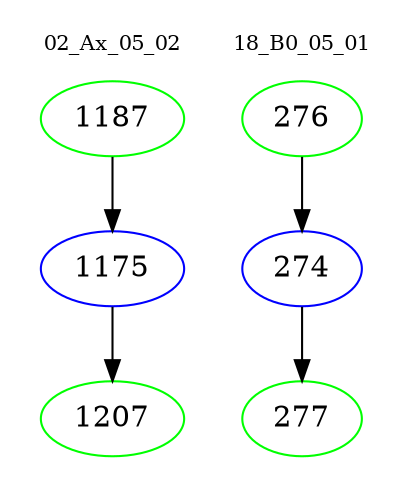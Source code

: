 digraph{
subgraph cluster_0 {
color = white
label = "02_Ax_05_02";
fontsize=10;
T0_1187 [label="1187", color="green"]
T0_1187 -> T0_1175 [color="black"]
T0_1175 [label="1175", color="blue"]
T0_1175 -> T0_1207 [color="black"]
T0_1207 [label="1207", color="green"]
}
subgraph cluster_1 {
color = white
label = "18_B0_05_01";
fontsize=10;
T1_276 [label="276", color="green"]
T1_276 -> T1_274 [color="black"]
T1_274 [label="274", color="blue"]
T1_274 -> T1_277 [color="black"]
T1_277 [label="277", color="green"]
}
}
